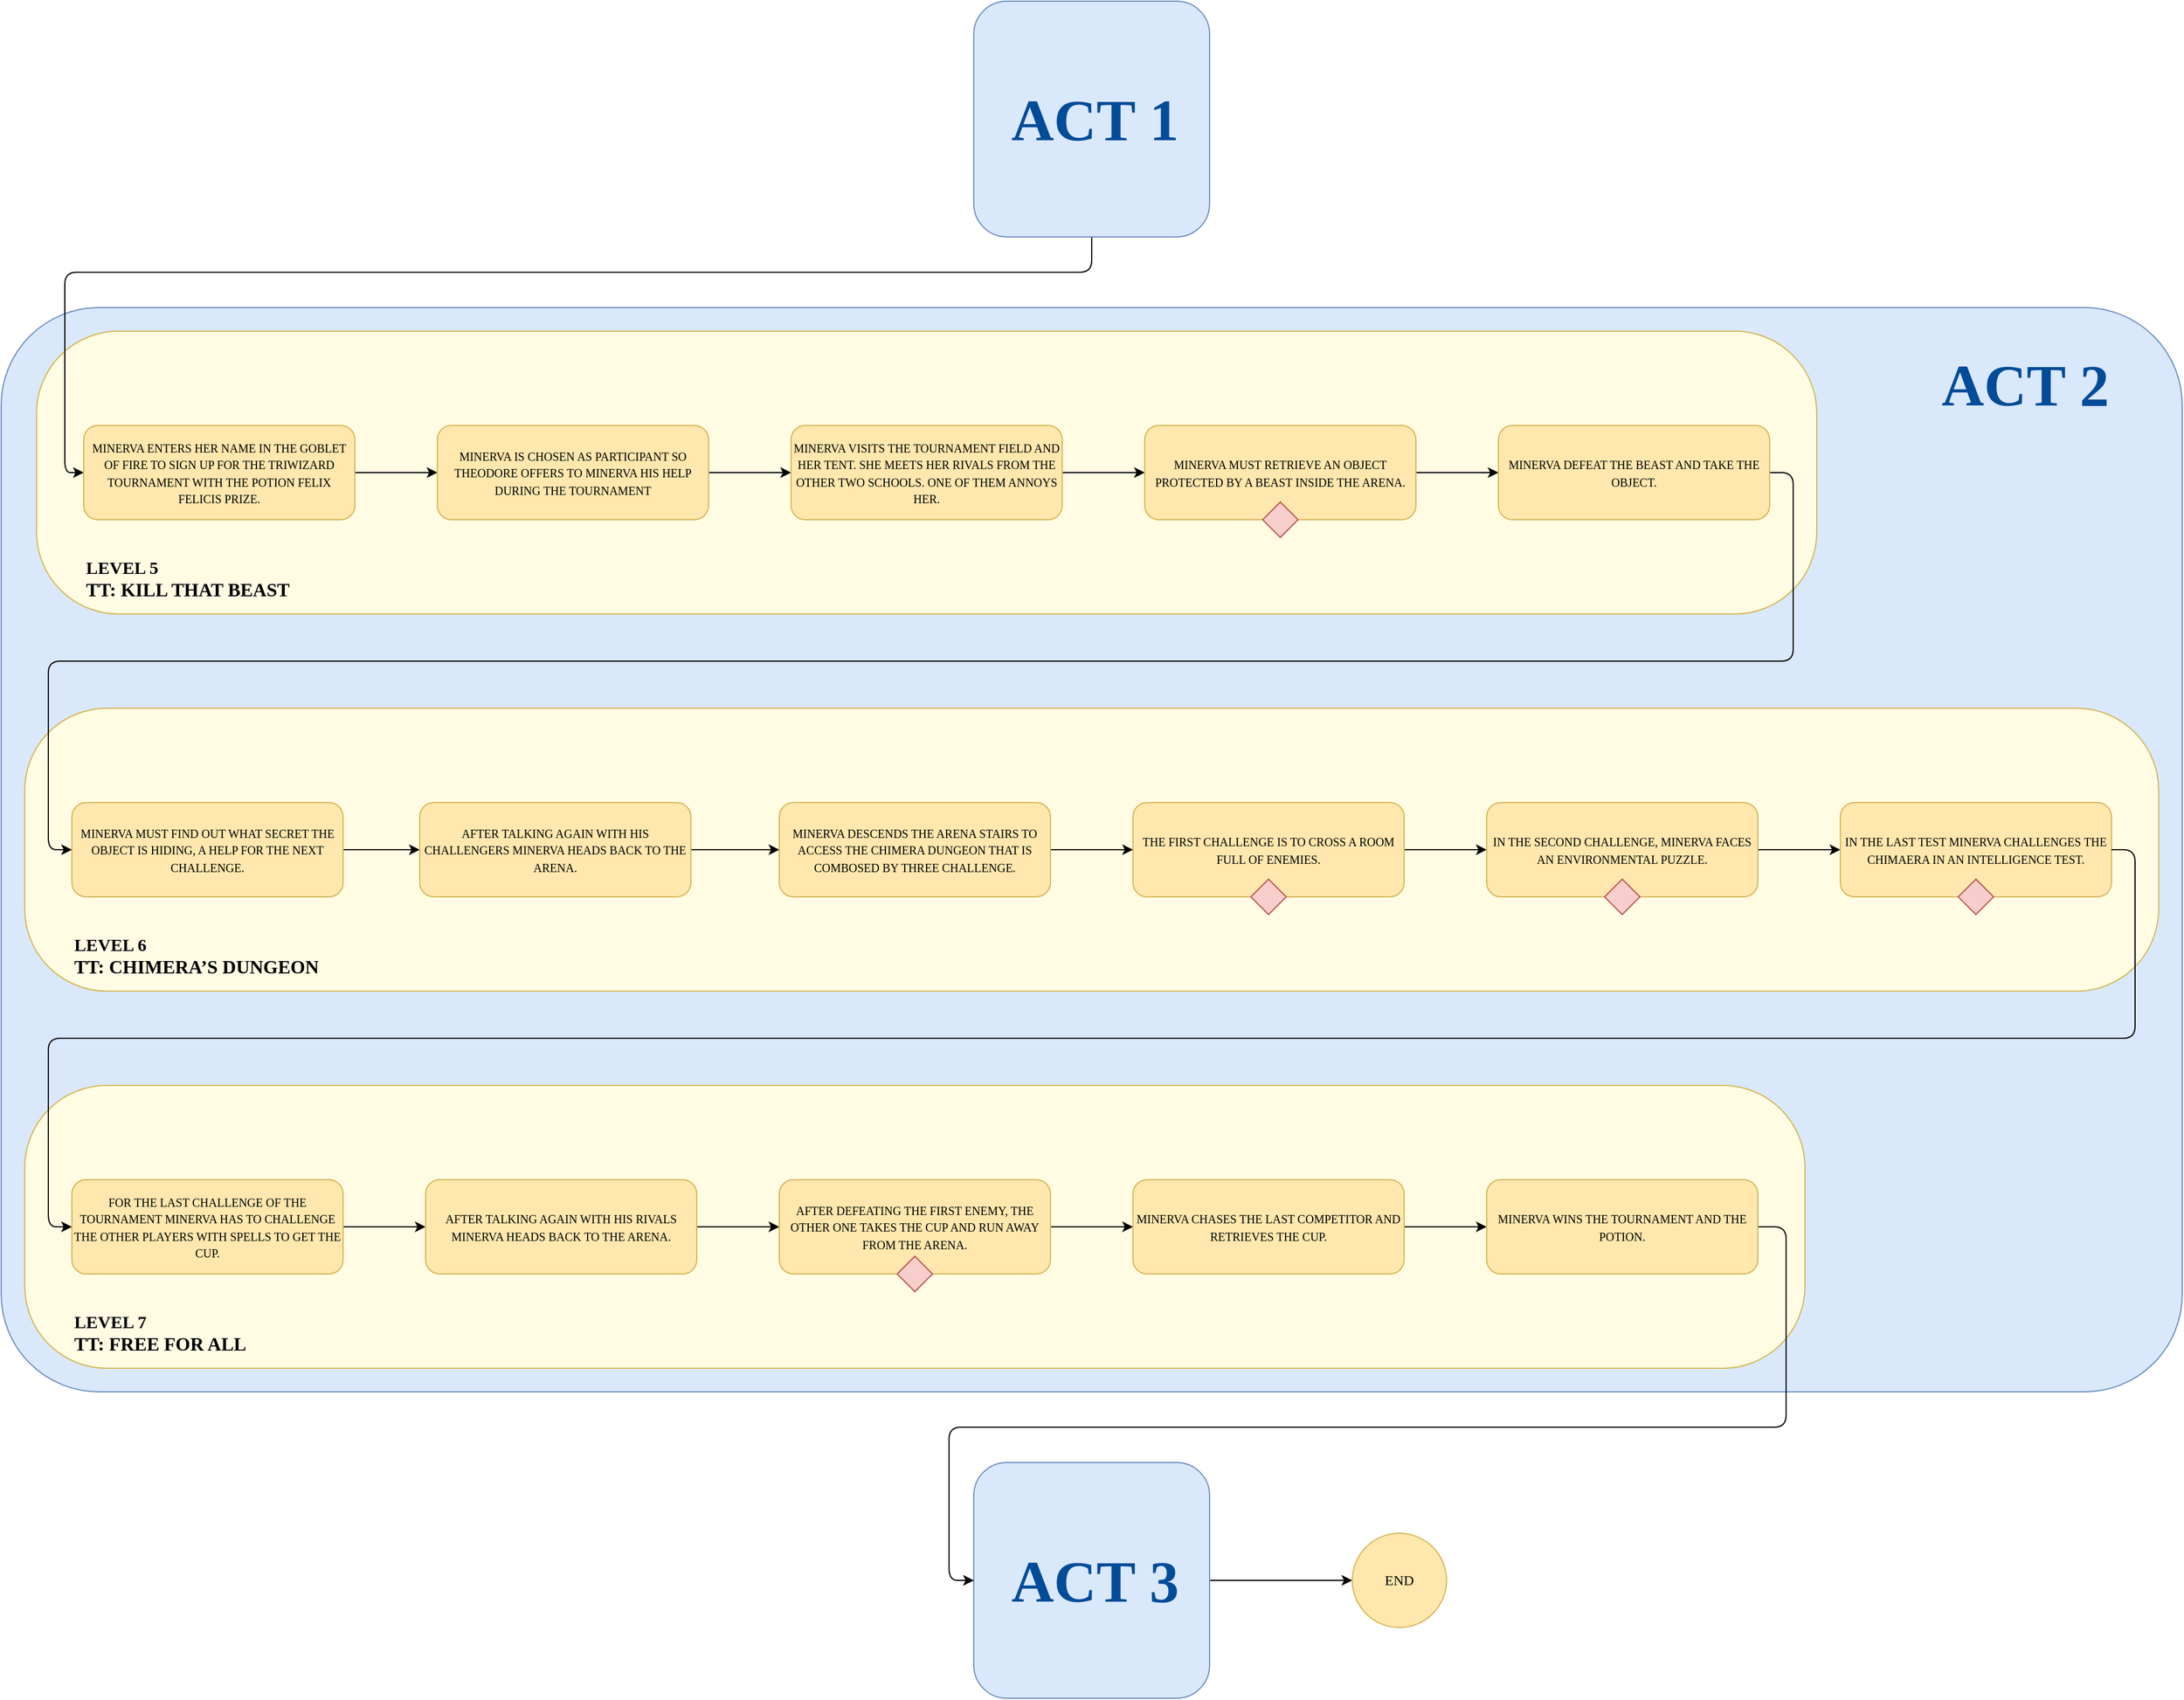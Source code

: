 <mxfile version="13.9.9" type="device"><diagram id="djIPAANchShEJE_sZsIb" name="Page-1"><mxGraphModel dx="2844" dy="1410" grid="1" gridSize="10" guides="1" tooltips="1" connect="1" arrows="1" fold="1" page="1" pageScale="1" pageWidth="827" pageHeight="1169" math="0" shadow="0"><root><mxCell id="0"/><mxCell id="1" parent="0"/><mxCell id="8c96tY_DJjyb9UnLmvt_-6" value="" style="rounded=1;whiteSpace=wrap;html=1;glass=0;sketch=0;shadow=0;arcSize=9;strokeColor=#6c8ebf;fillColor=#DAE8FC;" vertex="1" parent="1"><mxGeometry x="316" y="1060" width="1850" height="920" as="geometry"/></mxCell><mxCell id="OY9GQjaEpWCMak6lqlGb-2" value="" style="rounded=1;whiteSpace=wrap;html=1;glass=0;sketch=0;shadow=0;arcSize=29;strokeColor=#d6b656;fillColor=#FFFCE3;" parent="1" vertex="1"><mxGeometry x="346" y="1080" width="1510" height="240" as="geometry"/></mxCell><mxCell id="OY9GQjaEpWCMak6lqlGb-3" style="edgeStyle=orthogonalEdgeStyle;rounded=1;orthogonalLoop=1;jettySize=auto;html=1;entryX=0;entryY=0.5;entryDx=0;entryDy=0;fontFamily=Comfortaa;fontSource=https%3A%2F%2Ffonts.googleapis.com%2Fcss%3Ffamily%3DComfortaa;exitX=0.5;exitY=1;exitDx=0;exitDy=0;" parent="1" source="OY9GQjaEpWCMak6lqlGb-75" target="OY9GQjaEpWCMak6lqlGb-6" edge="1"><mxGeometry relative="1" as="geometry"><Array as="points"><mxPoint x="1241" y="1030"/><mxPoint x="370" y="1030"/><mxPoint x="370" y="1200"/></Array><mxPoint x="695" y="1500" as="sourcePoint"/></mxGeometry></mxCell><mxCell id="OY9GQjaEpWCMak6lqlGb-5" style="edgeStyle=orthogonalEdgeStyle;rounded=0;orthogonalLoop=1;jettySize=auto;html=1;exitX=1;exitY=0.5;exitDx=0;exitDy=0;entryX=0;entryY=0.5;entryDx=0;entryDy=0;" parent="1" source="OY9GQjaEpWCMak6lqlGb-6" target="OY9GQjaEpWCMak6lqlGb-8" edge="1"><mxGeometry relative="1" as="geometry"/></mxCell><mxCell id="OY9GQjaEpWCMak6lqlGb-6" value="&lt;font face=&quot;comfortaa&quot;&gt;&lt;span style=&quot;font-size: 10px&quot;&gt;MINERVA ENTERS HER NAME IN THE GOBLET OF FIRE TO SIGN UP FOR THE TRIWIZARD TOURNAMENT WITH THE POTION FELIX FELICIS PRIZE.&lt;/span&gt;&lt;/font&gt;" style="rounded=1;whiteSpace=wrap;html=1;strokeColor=#d6b656;fillColor=#FFE7AD;align=center;perimeterSpacing=0;spacingTop=0;shadow=0;" parent="1" vertex="1"><mxGeometry x="386" y="1160" width="230" height="80" as="geometry"/></mxCell><mxCell id="OY9GQjaEpWCMak6lqlGb-7" style="edgeStyle=orthogonalEdgeStyle;rounded=0;orthogonalLoop=1;jettySize=auto;html=1;exitX=1;exitY=0.5;exitDx=0;exitDy=0;entryX=0;entryY=0.5;entryDx=0;entryDy=0;" parent="1" source="OY9GQjaEpWCMak6lqlGb-8" target="OY9GQjaEpWCMak6lqlGb-9" edge="1"><mxGeometry relative="1" as="geometry"/></mxCell><mxCell id="OY9GQjaEpWCMak6lqlGb-8" value="&lt;font style=&quot;font-size: 10px&quot; face=&quot;Comfortaa&quot; data-font-src=&quot;https://fonts.googleapis.com/css?family=Comfortaa&quot;&gt;MINERVA IS CHOSEN AS PARTICIPANT SO THEODORE OFFERS TO MINERVA HIS HELP DURING THE TOURNAMENT&lt;/font&gt;" style="rounded=1;whiteSpace=wrap;html=1;strokeColor=#d6b656;fillColor=#FFE7AD;align=center;perimeterSpacing=0;spacingTop=0;shadow=0;" parent="1" vertex="1"><mxGeometry x="686" y="1160" width="230" height="80" as="geometry"/></mxCell><mxCell id="OY9GQjaEpWCMak6lqlGb-78" style="edgeStyle=orthogonalEdgeStyle;rounded=0;orthogonalLoop=1;jettySize=auto;html=1;exitX=1;exitY=0.5;exitDx=0;exitDy=0;entryX=0;entryY=0.5;entryDx=0;entryDy=0;" parent="1" source="OY9GQjaEpWCMak6lqlGb-9" target="OY9GQjaEpWCMak6lqlGb-77" edge="1"><mxGeometry relative="1" as="geometry"/></mxCell><mxCell id="OY9GQjaEpWCMak6lqlGb-9" value="&lt;font face=&quot;comfortaa&quot;&gt;&lt;span style=&quot;font-size: 10px&quot;&gt;MINERVA VISITS THE TOURNAMENT FIELD AND HER TENT. SHE MEETS HER RIVALS FROM THE OTHER TWO SCHOOLS. ONE OF THEM ANNOYS HER.&lt;/span&gt;&lt;/font&gt;" style="rounded=1;whiteSpace=wrap;html=1;strokeColor=#d6b656;fillColor=#FFE7AD;align=center;perimeterSpacing=0;spacingTop=0;shadow=0;" parent="1" vertex="1"><mxGeometry x="986" y="1160" width="230" height="80" as="geometry"/></mxCell><mxCell id="OY9GQjaEpWCMak6lqlGb-10" value="&lt;font style=&quot;font-size: 15px&quot;&gt;&lt;b&gt;LEVEL 5&lt;br&gt;&lt;/b&gt;&lt;span id=&quot;docs-internal-guid-96945d4b-7fff-3005-2ca5-67030a1a33d7&quot;&gt;&lt;span style=&quot;font-size: 12pt ; font-family: &amp;quot;comfortaa&amp;quot; , cursive ; background-color: transparent ; font-weight: 700 ; vertical-align: baseline&quot;&gt;TT: KILL THAT BEAST&lt;/span&gt;&lt;/span&gt;&lt;b&gt;&lt;br&gt;&lt;/b&gt;&lt;/font&gt;" style="text;html=1;strokeColor=none;fillColor=none;align=left;verticalAlign=middle;whiteSpace=wrap;rounded=0;shadow=0;fontFamily=Comfortaa;fontSource=https%3A%2F%2Ffonts.googleapis.com%2Fcss%3Ffamily%3DComfortaa;" parent="1" vertex="1"><mxGeometry x="386" y="1280" width="436" height="20" as="geometry"/></mxCell><mxCell id="OY9GQjaEpWCMak6lqlGb-11" value="" style="rounded=1;whiteSpace=wrap;html=1;glass=0;sketch=0;shadow=0;arcSize=29;strokeColor=#d6b656;fillColor=#FFFCE3;" parent="1" vertex="1"><mxGeometry x="336" y="1400" width="1810" height="240" as="geometry"/></mxCell><mxCell id="OY9GQjaEpWCMak6lqlGb-12" value="&lt;font&gt;&lt;b&gt;&lt;span style=&quot;font-size: 15px&quot;&gt;LEVEL 6&lt;br&gt;&lt;div&gt;&lt;span style=&quot;font-weight: normal&quot; id=&quot;docs-internal-guid-5c2ebdb3-7fff-c2d7-bf4a-fe7becda3f23&quot;&gt;&lt;span style=&quot;font-size: 12pt ; font-family: &amp;quot;comfortaa&amp;quot; , cursive ; background-color: transparent ; font-weight: 700 ; vertical-align: baseline&quot;&gt;TT: CHIMERA’S DUNGEON&lt;/span&gt;&lt;/span&gt;&lt;br&gt;&lt;/div&gt;&lt;/span&gt;&lt;/b&gt;&lt;/font&gt;" style="text;html=1;strokeColor=none;fillColor=none;align=left;verticalAlign=middle;whiteSpace=wrap;rounded=0;shadow=0;fontFamily=Comfortaa;fontSource=https%3A%2F%2Ffonts.googleapis.com%2Fcss%3Ffamily%3DComfortaa;" parent="1" vertex="1"><mxGeometry x="376" y="1600" width="436" height="20" as="geometry"/></mxCell><mxCell id="OY9GQjaEpWCMak6lqlGb-13" style="edgeStyle=orthogonalEdgeStyle;rounded=1;orthogonalLoop=1;jettySize=auto;html=1;exitX=1;exitY=0.5;exitDx=0;exitDy=0;entryX=0;entryY=0.5;entryDx=0;entryDy=0;fontFamily=Comfortaa;fontSource=https%3A%2F%2Ffonts.googleapis.com%2Fcss%3Ffamily%3DComfortaa;" parent="1" source="OY9GQjaEpWCMak6lqlGb-14" target="OY9GQjaEpWCMak6lqlGb-17" edge="1"><mxGeometry relative="1" as="geometry"/></mxCell><mxCell id="OY9GQjaEpWCMak6lqlGb-14" value="&lt;font face=&quot;comfortaa&quot;&gt;&lt;span style=&quot;font-size: 10px&quot;&gt;MINERVA MUST FIND OUT WHAT SECRET THE OBJECT IS HIDING, A HELP FOR THE NEXT CHALLENGE.&lt;/span&gt;&lt;/font&gt;" style="rounded=1;whiteSpace=wrap;html=1;strokeColor=#d6b656;fillColor=#FFE7AD;align=center;perimeterSpacing=0;spacingTop=0;shadow=0;" parent="1" vertex="1"><mxGeometry x="376" y="1480" width="230" height="80" as="geometry"/></mxCell><mxCell id="OY9GQjaEpWCMak6lqlGb-16" style="edgeStyle=orthogonalEdgeStyle;rounded=1;orthogonalLoop=1;jettySize=auto;html=1;exitX=1;exitY=0.5;exitDx=0;exitDy=0;entryX=0;entryY=0.5;entryDx=0;entryDy=0;fontFamily=Comfortaa;fontSource=https%3A%2F%2Ffonts.googleapis.com%2Fcss%3Ffamily%3DComfortaa;" parent="1" source="OY9GQjaEpWCMak6lqlGb-17" target="OY9GQjaEpWCMak6lqlGb-19" edge="1"><mxGeometry relative="1" as="geometry"/></mxCell><mxCell id="OY9GQjaEpWCMak6lqlGb-17" value="&lt;font face=&quot;comfortaa&quot;&gt;&lt;span style=&quot;font-size: 10px&quot;&gt;AFTER TALKING AGAIN WITH HIS CHALLENGERS MINERVA HEADS BACK TO THE ARENA.&lt;/span&gt;&lt;/font&gt;" style="rounded=1;whiteSpace=wrap;html=1;strokeColor=#d6b656;fillColor=#FFE7AD;align=center;perimeterSpacing=0;spacingTop=0;shadow=0;" parent="1" vertex="1"><mxGeometry x="671" y="1480" width="230" height="80" as="geometry"/></mxCell><mxCell id="OY9GQjaEpWCMak6lqlGb-18" style="edgeStyle=orthogonalEdgeStyle;rounded=1;orthogonalLoop=1;jettySize=auto;html=1;exitX=1;exitY=0.5;exitDx=0;exitDy=0;entryX=0;entryY=0.5;entryDx=0;entryDy=0;fontFamily=Comfortaa;fontSource=https%3A%2F%2Ffonts.googleapis.com%2Fcss%3Ffamily%3DComfortaa;" parent="1" source="OY9GQjaEpWCMak6lqlGb-19" target="OY9GQjaEpWCMak6lqlGb-22" edge="1"><mxGeometry relative="1" as="geometry"/></mxCell><mxCell id="OY9GQjaEpWCMak6lqlGb-19" value="&lt;font face=&quot;comfortaa&quot;&gt;&lt;span style=&quot;font-size: 10px&quot;&gt;MINERVA DESCENDS THE ARENA STAIRS TO ACCESS THE CHIMERA DUNGEON THAT IS COMBOSED BY THREE CHALLENGE.&lt;/span&gt;&lt;/font&gt;" style="rounded=1;whiteSpace=wrap;html=1;strokeColor=#d6b656;fillColor=#FFE7AD;align=center;perimeterSpacing=0;spacingTop=0;shadow=0;" parent="1" vertex="1"><mxGeometry x="976" y="1480" width="230" height="80" as="geometry"/></mxCell><mxCell id="OY9GQjaEpWCMak6lqlGb-21" style="edgeStyle=orthogonalEdgeStyle;rounded=1;orthogonalLoop=1;jettySize=auto;html=1;exitX=1;exitY=0.5;exitDx=0;exitDy=0;entryX=0;entryY=0.5;entryDx=0;entryDy=0;fontFamily=Comfortaa;fontSource=https%3A%2F%2Ffonts.googleapis.com%2Fcss%3Ffamily%3DComfortaa;" parent="1" source="OY9GQjaEpWCMak6lqlGb-22" target="OY9GQjaEpWCMak6lqlGb-23" edge="1"><mxGeometry relative="1" as="geometry"/></mxCell><mxCell id="OY9GQjaEpWCMak6lqlGb-22" value="&lt;font face=&quot;comfortaa&quot;&gt;&lt;span style=&quot;font-size: 10px&quot;&gt;THE FIRST CHALLENGE IS TO CROSS A ROOM FULL OF ENEMIES.&lt;/span&gt;&lt;/font&gt;" style="rounded=1;whiteSpace=wrap;html=1;strokeColor=#d6b656;fillColor=#FFE7AD;align=center;perimeterSpacing=0;spacingTop=0;shadow=0;" parent="1" vertex="1"><mxGeometry x="1276" y="1480" width="230" height="80" as="geometry"/></mxCell><mxCell id="OY9GQjaEpWCMak6lqlGb-85" style="edgeStyle=orthogonalEdgeStyle;rounded=1;orthogonalLoop=1;jettySize=auto;html=1;exitX=1;exitY=0.5;exitDx=0;exitDy=0;entryX=0;entryY=0.5;entryDx=0;entryDy=0;" parent="1" source="OY9GQjaEpWCMak6lqlGb-23" target="OY9GQjaEpWCMak6lqlGb-84" edge="1"><mxGeometry relative="1" as="geometry"/></mxCell><mxCell id="OY9GQjaEpWCMak6lqlGb-23" value="&lt;font face=&quot;comfortaa&quot;&gt;&lt;span style=&quot;font-size: 10px&quot;&gt;IN THE SECOND CHALLENGE, MINERVA FACES AN ENVIRONMENTAL PUZZLE.&lt;/span&gt;&lt;/font&gt;" style="rounded=1;whiteSpace=wrap;html=1;strokeColor=#d6b656;fillColor=#FFE7AD;align=center;perimeterSpacing=0;spacingTop=0;shadow=0;" parent="1" vertex="1"><mxGeometry x="1576" y="1480" width="230" height="80" as="geometry"/></mxCell><mxCell id="OY9GQjaEpWCMak6lqlGb-60" value="&lt;b&gt;&lt;font color=&quot;#004c99&quot;&gt;&lt;font style=&quot;font-size: 50px&quot;&gt;ACT 2&lt;/font&gt;&lt;/font&gt;&lt;/b&gt;" style="text;html=1;strokeColor=none;fillColor=none;align=right;verticalAlign=middle;whiteSpace=wrap;rounded=0;shadow=0;fontFamily=Comfortaa;fontSource=https%3A%2F%2Ffonts.googleapis.com%2Fcss%3Ffamily%3DComfortaa;" parent="1" vertex="1"><mxGeometry x="1884" y="1080" width="222" height="90" as="geometry"/></mxCell><mxCell id="OY9GQjaEpWCMak6lqlGb-62" style="edgeStyle=orthogonalEdgeStyle;rounded=1;orthogonalLoop=1;jettySize=auto;html=1;exitX=1;exitY=0.5;exitDx=0;exitDy=0;entryX=0;entryY=0.5;entryDx=0;entryDy=0;fontFamily=Comfortaa;fontSource=https%3A%2F%2Ffonts.googleapis.com%2Fcss%3Ffamily%3DComfortaa;" parent="1" source="OY9GQjaEpWCMak6lqlGb-63" target="OY9GQjaEpWCMak6lqlGb-65" edge="1"><mxGeometry relative="1" as="geometry"/></mxCell><mxCell id="OY9GQjaEpWCMak6lqlGb-63" value="" style="rounded=1;whiteSpace=wrap;html=1;glass=0;sketch=0;shadow=0;arcSize=14;fillColor=#dae8fc;strokeColor=#6c8ebf;" parent="1" vertex="1"><mxGeometry x="1141" y="2040" width="200" height="200" as="geometry"/></mxCell><mxCell id="OY9GQjaEpWCMak6lqlGb-64" value="&lt;b style=&quot;font-size: 50px&quot;&gt;&lt;font color=&quot;#004c99&quot; style=&quot;font-size: 50px&quot;&gt;&lt;font style=&quot;font-size: 50px&quot;&gt;ACT 3&lt;/font&gt;&lt;/font&gt;&lt;/b&gt;" style="text;html=1;strokeColor=none;fillColor=none;align=right;verticalAlign=middle;whiteSpace=wrap;rounded=0;shadow=0;fontFamily=Comfortaa;fontSource=https%3A%2F%2Ffonts.googleapis.com%2Fcss%3Ffamily%3DComfortaa;" parent="1" vertex="1"><mxGeometry x="1165" y="2095" width="152" height="90" as="geometry"/></mxCell><mxCell id="OY9GQjaEpWCMak6lqlGb-65" value="&lt;font face=&quot;Comfortaa&quot;&gt;END&lt;/font&gt;" style="ellipse;whiteSpace=wrap;html=1;aspect=fixed;strokeColor=#d6b656;fillColor=#FFE7AD;" parent="1" vertex="1"><mxGeometry x="1462" y="2100" width="80" height="80" as="geometry"/></mxCell><mxCell id="OY9GQjaEpWCMak6lqlGb-75" value="" style="rounded=1;whiteSpace=wrap;html=1;glass=0;sketch=0;shadow=0;arcSize=14;fillColor=#dae8fc;strokeColor=#6c8ebf;" parent="1" vertex="1"><mxGeometry x="1141" y="800" width="200" height="200" as="geometry"/></mxCell><mxCell id="OY9GQjaEpWCMak6lqlGb-76" value="&lt;b style=&quot;font-size: 50px&quot;&gt;&lt;font color=&quot;#004c99&quot; style=&quot;font-size: 50px&quot;&gt;&lt;font style=&quot;font-size: 50px&quot;&gt;ACT 1&lt;/font&gt;&lt;/font&gt;&lt;/b&gt;" style="text;html=1;strokeColor=none;fillColor=none;align=right;verticalAlign=middle;whiteSpace=wrap;rounded=0;shadow=0;fontFamily=Comfortaa;fontSource=https%3A%2F%2Ffonts.googleapis.com%2Fcss%3Ffamily%3DComfortaa;" parent="1" vertex="1"><mxGeometry x="1165.0" y="855" width="152" height="90" as="geometry"/></mxCell><mxCell id="OY9GQjaEpWCMak6lqlGb-80" style="edgeStyle=orthogonalEdgeStyle;rounded=0;orthogonalLoop=1;jettySize=auto;html=1;exitX=1;exitY=0.5;exitDx=0;exitDy=0;" parent="1" source="OY9GQjaEpWCMak6lqlGb-77" target="OY9GQjaEpWCMak6lqlGb-79" edge="1"><mxGeometry relative="1" as="geometry"/></mxCell><mxCell id="OY9GQjaEpWCMak6lqlGb-77" value="&lt;font face=&quot;comfortaa&quot;&gt;&lt;span style=&quot;font-size: 10px&quot;&gt;MINERVA MUST RETRIEVE AN OBJECT PROTECTED BY A BEAST INSIDE THE ARENA.&lt;/span&gt;&lt;/font&gt;" style="rounded=1;whiteSpace=wrap;html=1;strokeColor=#d6b656;fillColor=#FFE7AD;align=center;perimeterSpacing=0;spacingTop=0;shadow=0;" parent="1" vertex="1"><mxGeometry x="1286" y="1160" width="230" height="80" as="geometry"/></mxCell><mxCell id="OY9GQjaEpWCMak6lqlGb-81" style="edgeStyle=orthogonalEdgeStyle;rounded=1;orthogonalLoop=1;jettySize=auto;html=1;exitX=1;exitY=0.5;exitDx=0;exitDy=0;entryX=0;entryY=0.5;entryDx=0;entryDy=0;" parent="1" source="OY9GQjaEpWCMak6lqlGb-79" target="OY9GQjaEpWCMak6lqlGb-14" edge="1"><mxGeometry relative="1" as="geometry"><Array as="points"><mxPoint x="1836" y="1200"/><mxPoint x="1836" y="1360"/><mxPoint x="356" y="1360"/><mxPoint x="356" y="1520"/></Array></mxGeometry></mxCell><mxCell id="OY9GQjaEpWCMak6lqlGb-79" value="&lt;font face=&quot;comfortaa&quot;&gt;&lt;span style=&quot;font-size: 10px&quot;&gt;MINERVA DEFEAT THE BEAST AND TAKE THE OBJECT.&lt;/span&gt;&lt;/font&gt;" style="rounded=1;whiteSpace=wrap;html=1;strokeColor=#d6b656;fillColor=#FFE7AD;align=center;perimeterSpacing=0;spacingTop=0;shadow=0;" parent="1" vertex="1"><mxGeometry x="1586" y="1160" width="230" height="80" as="geometry"/></mxCell><mxCell id="OY9GQjaEpWCMak6lqlGb-82" value="" style="rhombus;whiteSpace=wrap;html=1;shadow=0;fontFamily=Comfortaa;fontSource=https%3A%2F%2Ffonts.googleapis.com%2Fcss%3Ffamily%3DComfortaa;fillColor=#f8cecc;strokeColor=#b85450;" parent="1" vertex="1"><mxGeometry x="1386" y="1225" width="30" height="30" as="geometry"/></mxCell><mxCell id="OY9GQjaEpWCMak6lqlGb-83" value="" style="rhombus;whiteSpace=wrap;html=1;shadow=0;fontFamily=Comfortaa;fontSource=https%3A%2F%2Ffonts.googleapis.com%2Fcss%3Ffamily%3DComfortaa;fillColor=#f8cecc;strokeColor=#b85450;" parent="1" vertex="1"><mxGeometry x="1376" y="1545" width="30" height="30" as="geometry"/></mxCell><mxCell id="OY9GQjaEpWCMak6lqlGb-84" value="&lt;font face=&quot;comfortaa&quot;&gt;&lt;span style=&quot;font-size: 10px&quot;&gt;IN THE LAST TEST MINERVA CHALLENGES THE CHIMAERA IN AN INTELLIGENCE TEST.&lt;/span&gt;&lt;/font&gt;" style="rounded=1;whiteSpace=wrap;html=1;strokeColor=#d6b656;fillColor=#FFE7AD;align=center;perimeterSpacing=0;spacingTop=0;shadow=0;" parent="1" vertex="1"><mxGeometry x="1876" y="1480" width="230" height="80" as="geometry"/></mxCell><mxCell id="OY9GQjaEpWCMak6lqlGb-86" value="" style="rhombus;whiteSpace=wrap;html=1;shadow=0;fontFamily=Comfortaa;fontSource=https%3A%2F%2Ffonts.googleapis.com%2Fcss%3Ffamily%3DComfortaa;fillColor=#f8cecc;strokeColor=#b85450;" parent="1" vertex="1"><mxGeometry x="1676" y="1545" width="30" height="30" as="geometry"/></mxCell><mxCell id="OY9GQjaEpWCMak6lqlGb-87" value="" style="rhombus;whiteSpace=wrap;html=1;shadow=0;fontFamily=Comfortaa;fontSource=https%3A%2F%2Ffonts.googleapis.com%2Fcss%3Ffamily%3DComfortaa;fillColor=#f8cecc;strokeColor=#b85450;" parent="1" vertex="1"><mxGeometry x="1976" y="1545" width="30" height="30" as="geometry"/></mxCell><mxCell id="OY9GQjaEpWCMak6lqlGb-88" value="" style="rounded=1;whiteSpace=wrap;html=1;glass=0;sketch=0;shadow=0;arcSize=29;strokeColor=#d6b656;fillColor=#FFFCE3;" parent="1" vertex="1"><mxGeometry x="336" y="1720" width="1510" height="240" as="geometry"/></mxCell><mxCell id="OY9GQjaEpWCMak6lqlGb-89" style="edgeStyle=orthogonalEdgeStyle;rounded=0;orthogonalLoop=1;jettySize=auto;html=1;exitX=1;exitY=0.5;exitDx=0;exitDy=0;entryX=0;entryY=0.5;entryDx=0;entryDy=0;" parent="1" source="OY9GQjaEpWCMak6lqlGb-90" target="OY9GQjaEpWCMak6lqlGb-92" edge="1"><mxGeometry relative="1" as="geometry"/></mxCell><mxCell id="OY9GQjaEpWCMak6lqlGb-90" value="&lt;font face=&quot;comfortaa&quot;&gt;&lt;span style=&quot;font-size: 10px&quot;&gt;FOR THE LAST CHALLENGE OF THE TOURNAMENT MINERVA HAS TO CHALLENGE THE OTHER PLAYERS WITH SPELLS TO GET THE CUP.&lt;/span&gt;&lt;/font&gt;" style="rounded=1;whiteSpace=wrap;html=1;strokeColor=#d6b656;fillColor=#FFE7AD;align=center;perimeterSpacing=0;spacingTop=0;shadow=0;" parent="1" vertex="1"><mxGeometry x="376" y="1800" width="230" height="80" as="geometry"/></mxCell><mxCell id="OY9GQjaEpWCMak6lqlGb-91" style="edgeStyle=orthogonalEdgeStyle;rounded=0;orthogonalLoop=1;jettySize=auto;html=1;exitX=1;exitY=0.5;exitDx=0;exitDy=0;entryX=0;entryY=0.5;entryDx=0;entryDy=0;" parent="1" source="OY9GQjaEpWCMak6lqlGb-92" target="OY9GQjaEpWCMak6lqlGb-94" edge="1"><mxGeometry relative="1" as="geometry"/></mxCell><mxCell id="OY9GQjaEpWCMak6lqlGb-92" value="&lt;span style=&quot;font-family: &amp;#34;comfortaa&amp;#34; ; font-size: 10px&quot;&gt;AFTER TALKING AGAIN WITH HIS RIVALS MINERVA HEADS BACK TO THE ARENA.&lt;/span&gt;" style="rounded=1;whiteSpace=wrap;html=1;strokeColor=#d6b656;fillColor=#FFE7AD;align=center;perimeterSpacing=0;spacingTop=0;shadow=0;" parent="1" vertex="1"><mxGeometry x="676" y="1800" width="230" height="80" as="geometry"/></mxCell><mxCell id="OY9GQjaEpWCMak6lqlGb-93" style="edgeStyle=orthogonalEdgeStyle;rounded=0;orthogonalLoop=1;jettySize=auto;html=1;exitX=1;exitY=0.5;exitDx=0;exitDy=0;entryX=0;entryY=0.5;entryDx=0;entryDy=0;" parent="1" source="OY9GQjaEpWCMak6lqlGb-94" target="OY9GQjaEpWCMak6lqlGb-96" edge="1"><mxGeometry relative="1" as="geometry"/></mxCell><mxCell id="OY9GQjaEpWCMak6lqlGb-94" value="&lt;font face=&quot;comfortaa&quot;&gt;&lt;span style=&quot;font-size: 10px&quot;&gt;AFTER DEFEATING THE FIRST ENEMY, THE OTHER ONE TAKES THE CUP AND RUN AWAY FROM THE ARENA.&lt;/span&gt;&lt;/font&gt;" style="rounded=1;whiteSpace=wrap;html=1;strokeColor=#d6b656;fillColor=#FFE7AD;align=center;perimeterSpacing=0;spacingTop=0;shadow=0;" parent="1" vertex="1"><mxGeometry x="976" y="1800" width="230" height="80" as="geometry"/></mxCell><mxCell id="OY9GQjaEpWCMak6lqlGb-95" style="edgeStyle=orthogonalEdgeStyle;rounded=0;orthogonalLoop=1;jettySize=auto;html=1;exitX=1;exitY=0.5;exitDx=0;exitDy=0;" parent="1" source="OY9GQjaEpWCMak6lqlGb-96" target="OY9GQjaEpWCMak6lqlGb-97" edge="1"><mxGeometry relative="1" as="geometry"/></mxCell><mxCell id="OY9GQjaEpWCMak6lqlGb-96" value="&lt;font face=&quot;comfortaa&quot;&gt;&lt;span style=&quot;font-size: 10px&quot;&gt;MINERVA CHASES THE LAST COMPETITOR AND RETRIEVES THE CUP.&lt;/span&gt;&lt;/font&gt;" style="rounded=1;whiteSpace=wrap;html=1;strokeColor=#d6b656;fillColor=#FFE7AD;align=center;perimeterSpacing=0;spacingTop=0;shadow=0;" parent="1" vertex="1"><mxGeometry x="1276" y="1800" width="230" height="80" as="geometry"/></mxCell><mxCell id="OY9GQjaEpWCMak6lqlGb-101" style="edgeStyle=orthogonalEdgeStyle;rounded=1;orthogonalLoop=1;jettySize=auto;html=1;exitX=1;exitY=0.5;exitDx=0;exitDy=0;entryX=0;entryY=0.5;entryDx=0;entryDy=0;" parent="1" source="OY9GQjaEpWCMak6lqlGb-97" target="OY9GQjaEpWCMak6lqlGb-63" edge="1"><mxGeometry relative="1" as="geometry"><Array as="points"><mxPoint x="1830" y="1840"/><mxPoint x="1830" y="2010"/><mxPoint x="1120" y="2010"/><mxPoint x="1120" y="2140"/></Array></mxGeometry></mxCell><mxCell id="OY9GQjaEpWCMak6lqlGb-97" value="&lt;font face=&quot;comfortaa&quot;&gt;&lt;span style=&quot;font-size: 10px&quot;&gt;MINERVA WINS THE TOURNAMENT AND THE POTION.&lt;/span&gt;&lt;/font&gt;" style="rounded=1;whiteSpace=wrap;html=1;strokeColor=#d6b656;fillColor=#FFE7AD;align=center;perimeterSpacing=0;spacingTop=0;shadow=0;" parent="1" vertex="1"><mxGeometry x="1576" y="1800" width="230" height="80" as="geometry"/></mxCell><mxCell id="OY9GQjaEpWCMak6lqlGb-98" value="" style="rhombus;whiteSpace=wrap;html=1;shadow=0;fontFamily=Comfortaa;fontSource=https%3A%2F%2Ffonts.googleapis.com%2Fcss%3Ffamily%3DComfortaa;fillColor=#f8cecc;strokeColor=#b85450;" parent="1" vertex="1"><mxGeometry x="1076" y="1865" width="30" height="30" as="geometry"/></mxCell><mxCell id="OY9GQjaEpWCMak6lqlGb-99" value="&lt;font&gt;&lt;b&gt;&lt;span style=&quot;font-size: 15px&quot;&gt;LEVEL 7&lt;br&gt;&lt;div&gt;&lt;/div&gt;&lt;/span&gt;&lt;/b&gt;&lt;/font&gt;&lt;span id=&quot;docs-internal-guid-4aa29dc3-7fff-0aab-044d-f8335d5e2e7b&quot;&gt;&lt;span style=&quot;font-size: 12pt ; font-family: &amp;quot;comfortaa&amp;quot; , cursive ; background-color: transparent ; font-weight: 700 ; vertical-align: baseline&quot;&gt;TT: FREE FOR ALL&lt;/span&gt;&lt;/span&gt;" style="text;html=1;strokeColor=none;fillColor=none;align=left;verticalAlign=middle;whiteSpace=wrap;rounded=0;shadow=0;fontFamily=Comfortaa;fontSource=https%3A%2F%2Ffonts.googleapis.com%2Fcss%3Ffamily%3DComfortaa;" parent="1" vertex="1"><mxGeometry x="376" y="1920" width="436" height="20" as="geometry"/></mxCell><mxCell id="OY9GQjaEpWCMak6lqlGb-100" style="edgeStyle=orthogonalEdgeStyle;rounded=1;orthogonalLoop=1;jettySize=auto;html=1;exitX=1;exitY=0.5;exitDx=0;exitDy=0;entryX=0;entryY=0.5;entryDx=0;entryDy=0;" parent="1" source="OY9GQjaEpWCMak6lqlGb-84" target="OY9GQjaEpWCMak6lqlGb-90" edge="1"><mxGeometry relative="1" as="geometry"><Array as="points"><mxPoint x="2126" y="1520"/><mxPoint x="2126" y="1680"/><mxPoint x="356" y="1680"/><mxPoint x="356" y="1840"/></Array></mxGeometry></mxCell></root></mxGraphModel></diagram></mxfile>